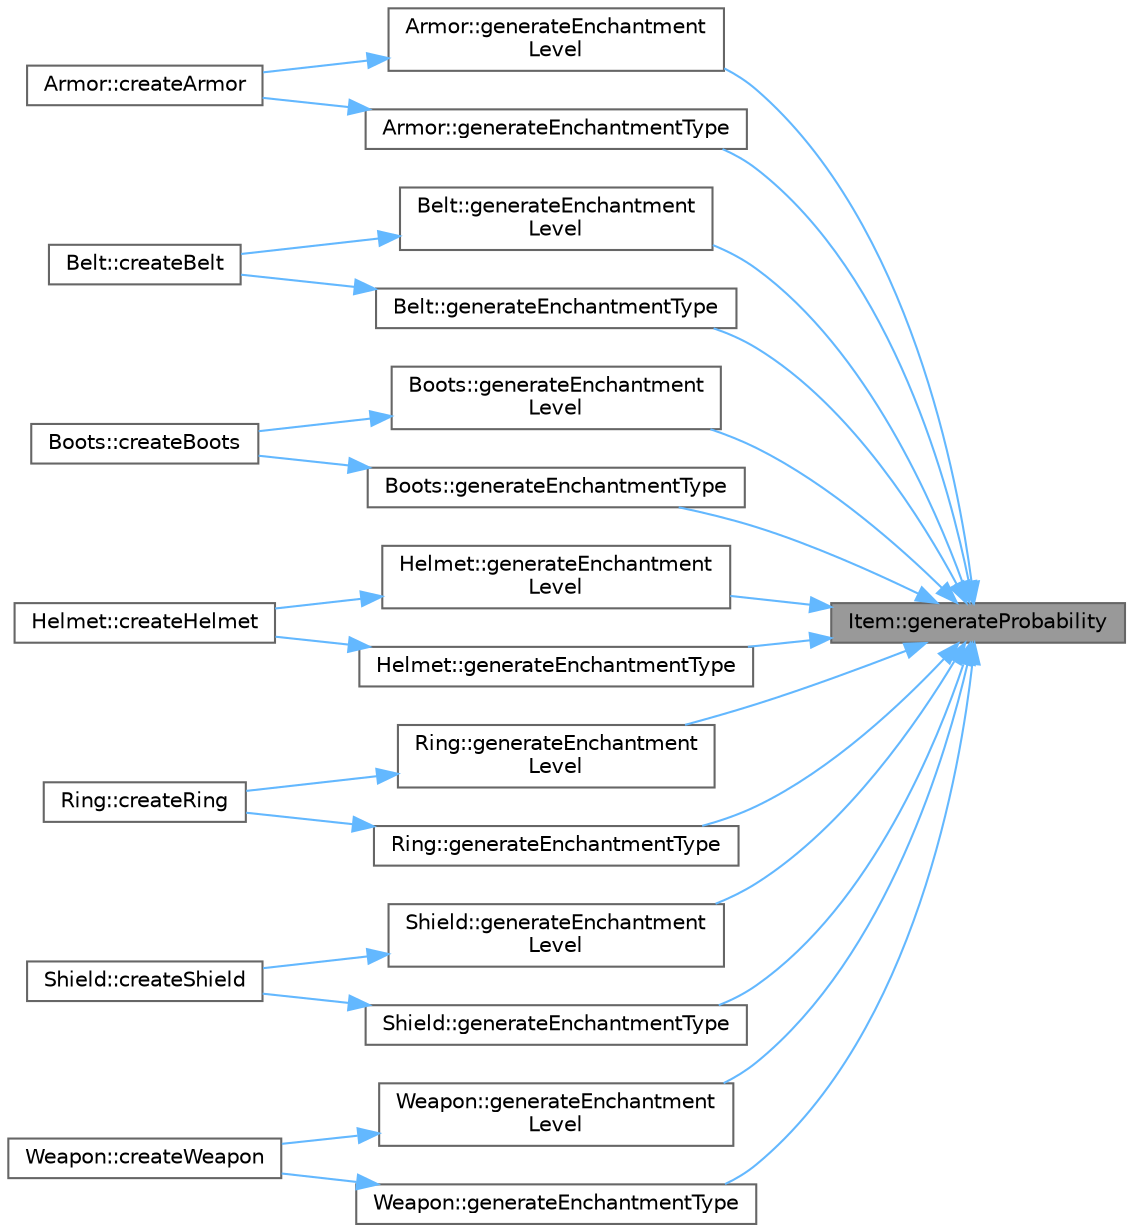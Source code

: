 digraph "Item::generateProbability"
{
 // LATEX_PDF_SIZE
  bgcolor="transparent";
  edge [fontname=Helvetica,fontsize=10,labelfontname=Helvetica,labelfontsize=10];
  node [fontname=Helvetica,fontsize=10,shape=box,height=0.2,width=0.4];
  rankdir="RL";
  Node1 [id="Node000001",label="Item::generateProbability",height=0.2,width=0.4,color="gray40", fillcolor="grey60", style="filled", fontcolor="black",tooltip="Generate a random uniformely distributed probability between 0 and 1."];
  Node1 -> Node2 [id="edge1_Node000001_Node000002",dir="back",color="steelblue1",style="solid",tooltip=" "];
  Node2 [id="Node000002",label="Armor::generateEnchantment\lLevel",height=0.2,width=0.4,color="grey40", fillcolor="white", style="filled",URL="$class_armor.html#a2498a7b013b43f593ce2416bbdf20456",tooltip="Method to generate a random enchantment level for the Armor object."];
  Node2 -> Node3 [id="edge2_Node000002_Node000003",dir="back",color="steelblue1",style="solid",tooltip=" "];
  Node3 [id="Node000003",label="Armor::createArmor",height=0.2,width=0.4,color="grey40", fillcolor="white", style="filled",URL="$class_armor.html#ac1c9f1f4097f0f828f5cf4967bb6ee60",tooltip="Method to create an Armor object with random attributes."];
  Node1 -> Node4 [id="edge3_Node000001_Node000004",dir="back",color="steelblue1",style="solid",tooltip=" "];
  Node4 [id="Node000004",label="Belt::generateEnchantment\lLevel",height=0.2,width=0.4,color="grey40", fillcolor="white", style="filled",URL="$class_belt.html#a8d6830394686ec3fab2cd50f11e3741c",tooltip="Method to generate a random enchantment level for the Belt object."];
  Node4 -> Node5 [id="edge4_Node000004_Node000005",dir="back",color="steelblue1",style="solid",tooltip=" "];
  Node5 [id="Node000005",label="Belt::createBelt",height=0.2,width=0.4,color="grey40", fillcolor="white", style="filled",URL="$class_belt.html#ad9cc9e5485d4c38541be3cd8ec4c55dd",tooltip="Method to create a Belt object with random attributes."];
  Node1 -> Node6 [id="edge5_Node000001_Node000006",dir="back",color="steelblue1",style="solid",tooltip=" "];
  Node6 [id="Node000006",label="Boots::generateEnchantment\lLevel",height=0.2,width=0.4,color="grey40", fillcolor="white", style="filled",URL="$class_boots.html#a9aca46be4836de4198b92da0f9275fbd",tooltip="Method to generate a random enchantment level for the Boots object."];
  Node6 -> Node7 [id="edge6_Node000006_Node000007",dir="back",color="steelblue1",style="solid",tooltip=" "];
  Node7 [id="Node000007",label="Boots::createBoots",height=0.2,width=0.4,color="grey40", fillcolor="white", style="filled",URL="$class_boots.html#a1a4f15b5cf808c129d34f8880e8a5b6f",tooltip="Method to create a Boots object with random attributes."];
  Node1 -> Node8 [id="edge7_Node000001_Node000008",dir="back",color="steelblue1",style="solid",tooltip=" "];
  Node8 [id="Node000008",label="Helmet::generateEnchantment\lLevel",height=0.2,width=0.4,color="grey40", fillcolor="white", style="filled",URL="$class_helmet.html#a0f96022d618552803b55ea8d3a55d930",tooltip="Method to generate a random enchantment level for the Helmet object."];
  Node8 -> Node9 [id="edge8_Node000008_Node000009",dir="back",color="steelblue1",style="solid",tooltip=" "];
  Node9 [id="Node000009",label="Helmet::createHelmet",height=0.2,width=0.4,color="grey40", fillcolor="white", style="filled",URL="$class_helmet.html#ab4accb5ed23639858a44c2fd5d7e7c40",tooltip="Method to create a Helmet object with random attributes."];
  Node1 -> Node10 [id="edge9_Node000001_Node000010",dir="back",color="steelblue1",style="solid",tooltip=" "];
  Node10 [id="Node000010",label="Ring::generateEnchantment\lLevel",height=0.2,width=0.4,color="grey40", fillcolor="white", style="filled",URL="$class_ring.html#aff3451a45295498eba3b38061fb55931",tooltip="Method to generate a random enchantment level for the Ring object."];
  Node10 -> Node11 [id="edge10_Node000010_Node000011",dir="back",color="steelblue1",style="solid",tooltip=" "];
  Node11 [id="Node000011",label="Ring::createRing",height=0.2,width=0.4,color="grey40", fillcolor="white", style="filled",URL="$class_ring.html#a3299235c2f365ddaefff49937b904de4",tooltip="Method to create a Ring object with random attributes."];
  Node1 -> Node12 [id="edge11_Node000001_Node000012",dir="back",color="steelblue1",style="solid",tooltip=" "];
  Node12 [id="Node000012",label="Shield::generateEnchantment\lLevel",height=0.2,width=0.4,color="grey40", fillcolor="white", style="filled",URL="$class_shield.html#a47fa572f6ab15431e4ab938be12c4f7d",tooltip="Method to generate a random enchantment level for the Shield object."];
  Node12 -> Node13 [id="edge12_Node000012_Node000013",dir="back",color="steelblue1",style="solid",tooltip=" "];
  Node13 [id="Node000013",label="Shield::createShield",height=0.2,width=0.4,color="grey40", fillcolor="white", style="filled",URL="$class_shield.html#a7e2739124ff3c3d49b9e40ee153fdaff",tooltip="Method to create a Shield object with random attributes."];
  Node1 -> Node14 [id="edge13_Node000001_Node000014",dir="back",color="steelblue1",style="solid",tooltip=" "];
  Node14 [id="Node000014",label="Weapon::generateEnchantment\lLevel",height=0.2,width=0.4,color="grey40", fillcolor="white", style="filled",URL="$class_weapon.html#adf24c2abb9a696a8cdcf885b802d4660",tooltip="Method to generate a random enchantment level for the Weapon object."];
  Node14 -> Node15 [id="edge14_Node000014_Node000015",dir="back",color="steelblue1",style="solid",tooltip=" "];
  Node15 [id="Node000015",label="Weapon::createWeapon",height=0.2,width=0.4,color="grey40", fillcolor="white", style="filled",URL="$class_weapon.html#ab475ab23b6ca2f0fd75075043c051c10",tooltip="Method to create a Weapon object with random attributes."];
  Node1 -> Node16 [id="edge15_Node000001_Node000016",dir="back",color="steelblue1",style="solid",tooltip=" "];
  Node16 [id="Node000016",label="Armor::generateEnchantmentType",height=0.2,width=0.4,color="grey40", fillcolor="white", style="filled",URL="$class_armor.html#a70a3875bdf6b657797ca80a71fee6585",tooltip="Method to generate a random enchantment type for the Armor object."];
  Node16 -> Node3 [id="edge16_Node000016_Node000003",dir="back",color="steelblue1",style="solid",tooltip=" "];
  Node1 -> Node17 [id="edge17_Node000001_Node000017",dir="back",color="steelblue1",style="solid",tooltip=" "];
  Node17 [id="Node000017",label="Belt::generateEnchantmentType",height=0.2,width=0.4,color="grey40", fillcolor="white", style="filled",URL="$class_belt.html#a3f755c8a5c1a4c8c5216e4ff46f3dc91",tooltip="Method to generate a random enchantment type for the Belt object."];
  Node17 -> Node5 [id="edge18_Node000017_Node000005",dir="back",color="steelblue1",style="solid",tooltip=" "];
  Node1 -> Node18 [id="edge19_Node000001_Node000018",dir="back",color="steelblue1",style="solid",tooltip=" "];
  Node18 [id="Node000018",label="Boots::generateEnchantmentType",height=0.2,width=0.4,color="grey40", fillcolor="white", style="filled",URL="$class_boots.html#a82636952796d08486bafa72cc9c64836",tooltip="Method to generate a random enchantment type for the Boots object."];
  Node18 -> Node7 [id="edge20_Node000018_Node000007",dir="back",color="steelblue1",style="solid",tooltip=" "];
  Node1 -> Node19 [id="edge21_Node000001_Node000019",dir="back",color="steelblue1",style="solid",tooltip=" "];
  Node19 [id="Node000019",label="Helmet::generateEnchantmentType",height=0.2,width=0.4,color="grey40", fillcolor="white", style="filled",URL="$class_helmet.html#a2ed12213349887f80d940efffa7394ff",tooltip="Method to generate a random enchantment type for the Helmet object."];
  Node19 -> Node9 [id="edge22_Node000019_Node000009",dir="back",color="steelblue1",style="solid",tooltip=" "];
  Node1 -> Node20 [id="edge23_Node000001_Node000020",dir="back",color="steelblue1",style="solid",tooltip=" "];
  Node20 [id="Node000020",label="Ring::generateEnchantmentType",height=0.2,width=0.4,color="grey40", fillcolor="white", style="filled",URL="$class_ring.html#a8cef81c2b8364b25e8938ff6435d9156",tooltip="Method to generate a random enchantment type for the Ring object."];
  Node20 -> Node11 [id="edge24_Node000020_Node000011",dir="back",color="steelblue1",style="solid",tooltip=" "];
  Node1 -> Node21 [id="edge25_Node000001_Node000021",dir="back",color="steelblue1",style="solid",tooltip=" "];
  Node21 [id="Node000021",label="Shield::generateEnchantmentType",height=0.2,width=0.4,color="grey40", fillcolor="white", style="filled",URL="$class_shield.html#ad5fa4212d9337f89d9faff9a7c1dbed9",tooltip="Method to generate a random enchantment type for the Shield object."];
  Node21 -> Node13 [id="edge26_Node000021_Node000013",dir="back",color="steelblue1",style="solid",tooltip=" "];
  Node1 -> Node22 [id="edge27_Node000001_Node000022",dir="back",color="steelblue1",style="solid",tooltip=" "];
  Node22 [id="Node000022",label="Weapon::generateEnchantmentType",height=0.2,width=0.4,color="grey40", fillcolor="white", style="filled",URL="$class_weapon.html#a4a98c4a4f7e7a4b553ab332210e34829",tooltip="Method to generate a random enchantment type for the Weapon object."];
  Node22 -> Node15 [id="edge28_Node000022_Node000015",dir="back",color="steelblue1",style="solid",tooltip=" "];
}
